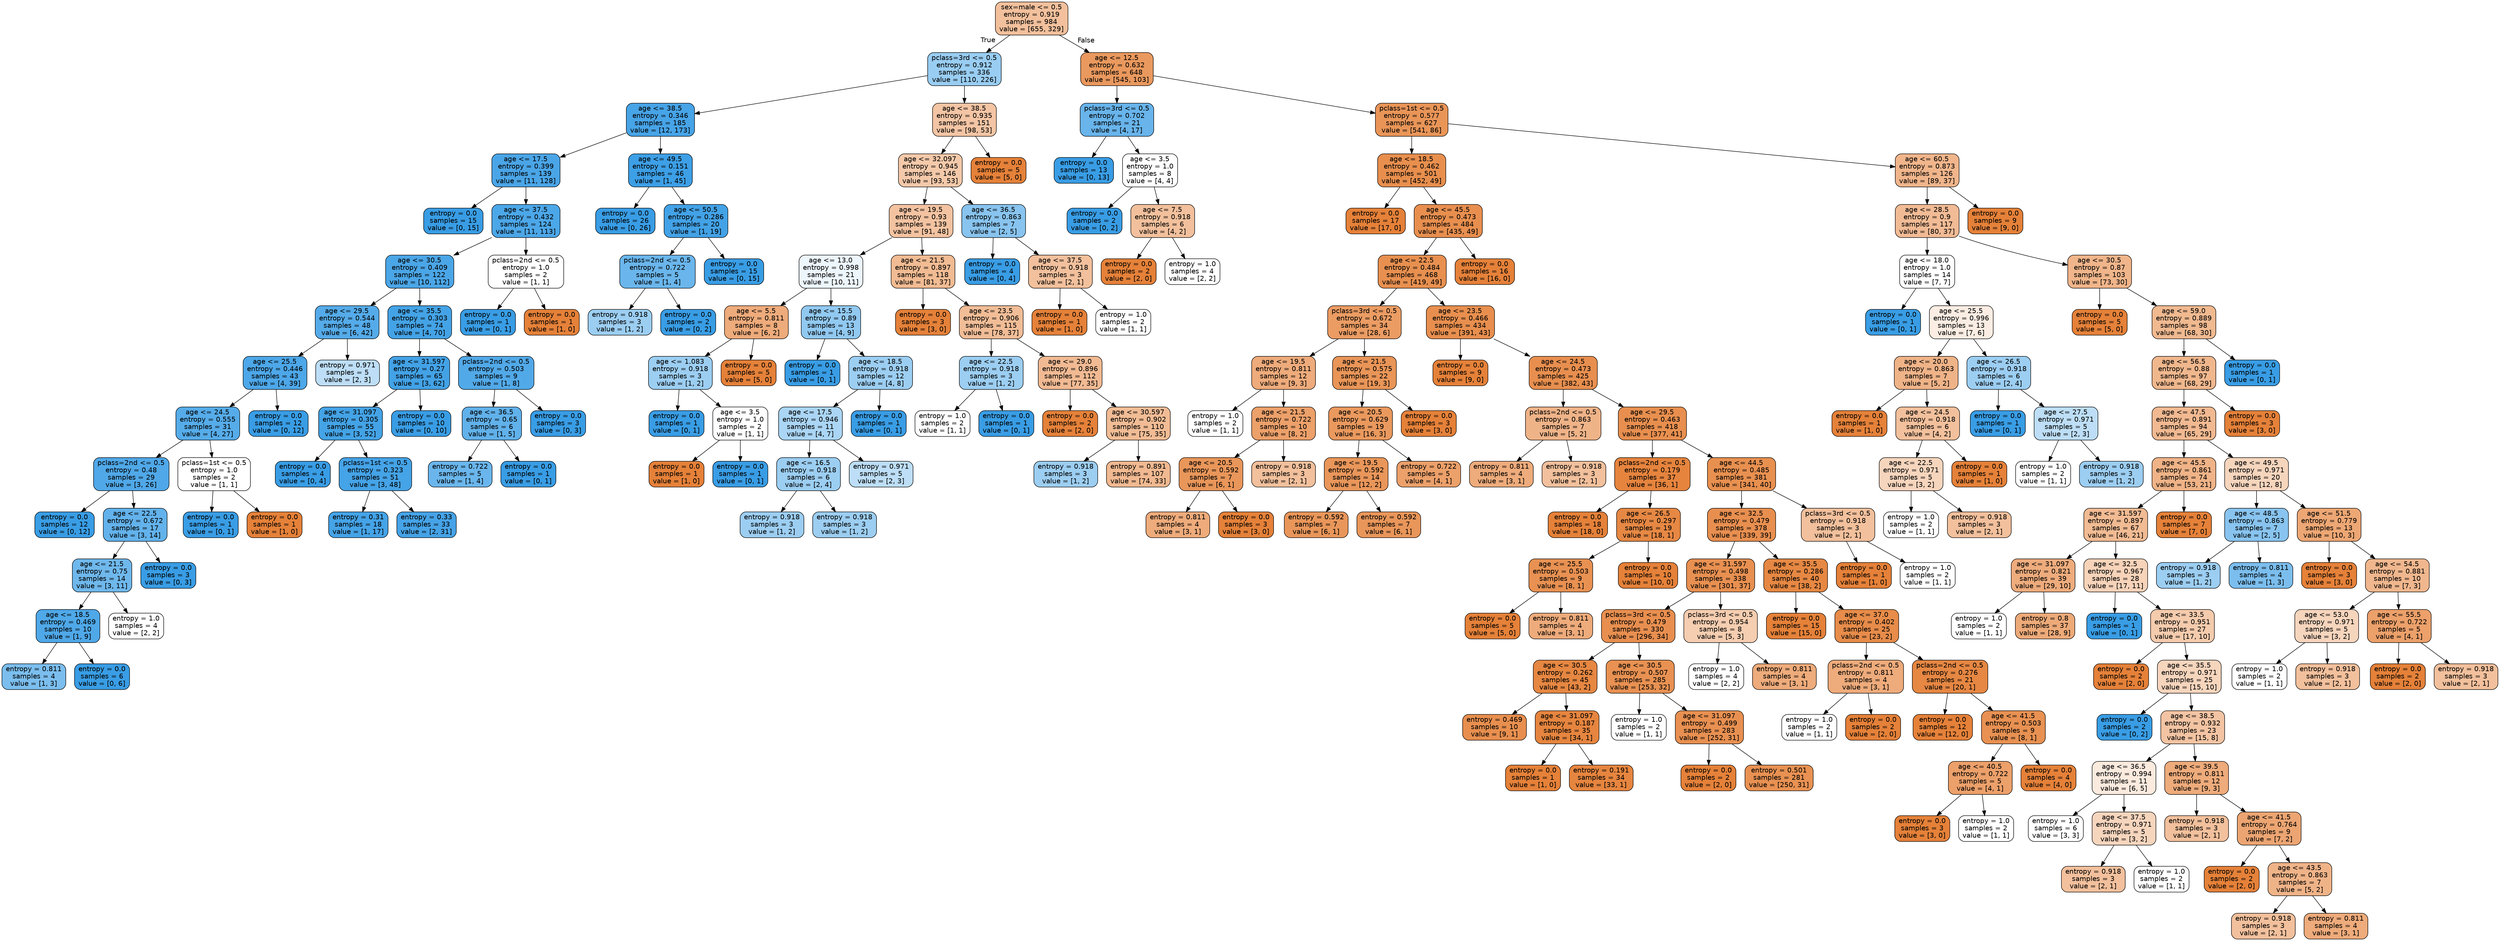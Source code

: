 digraph Tree {
node [shape=box, style="filled, rounded", color="black", fontname="helvetica"] ;
edge [fontname="helvetica"] ;
0 [label="sex=male <= 0.5\nentropy = 0.919\nsamples = 984\nvalue = [655, 329]", fillcolor="#f2c09c"] ;
1 [label="pclass=3rd <= 0.5\nentropy = 0.912\nsamples = 336\nvalue = [110, 226]", fillcolor="#99cdf2"] ;
0 -> 1 [labeldistance=2.5, labelangle=45, headlabel="True"] ;
2 [label="age <= 38.5\nentropy = 0.346\nsamples = 185\nvalue = [12, 173]", fillcolor="#47a4e7"] ;
1 -> 2 ;
3 [label="age <= 17.5\nentropy = 0.399\nsamples = 139\nvalue = [11, 128]", fillcolor="#4aa5e7"] ;
2 -> 3 ;
4 [label="entropy = 0.0\nsamples = 15\nvalue = [0, 15]", fillcolor="#399de5"] ;
3 -> 4 ;
5 [label="age <= 37.5\nentropy = 0.432\nsamples = 124\nvalue = [11, 113]", fillcolor="#4ca7e8"] ;
3 -> 5 ;
6 [label="age <= 30.5\nentropy = 0.409\nsamples = 122\nvalue = [10, 112]", fillcolor="#4ba6e7"] ;
5 -> 6 ;
7 [label="age <= 29.5\nentropy = 0.544\nsamples = 48\nvalue = [6, 42]", fillcolor="#55abe9"] ;
6 -> 7 ;
8 [label="age <= 25.5\nentropy = 0.446\nsamples = 43\nvalue = [4, 39]", fillcolor="#4da7e8"] ;
7 -> 8 ;
9 [label="age <= 24.5\nentropy = 0.555\nsamples = 31\nvalue = [4, 27]", fillcolor="#56ace9"] ;
8 -> 9 ;
10 [label="pclass=2nd <= 0.5\nentropy = 0.48\nsamples = 29\nvalue = [3, 26]", fillcolor="#50a8e8"] ;
9 -> 10 ;
11 [label="entropy = 0.0\nsamples = 12\nvalue = [0, 12]", fillcolor="#399de5"] ;
10 -> 11 ;
12 [label="age <= 22.5\nentropy = 0.672\nsamples = 17\nvalue = [3, 14]", fillcolor="#63b2eb"] ;
10 -> 12 ;
13 [label="age <= 21.5\nentropy = 0.75\nsamples = 14\nvalue = [3, 11]", fillcolor="#6fb8ec"] ;
12 -> 13 ;
14 [label="age <= 18.5\nentropy = 0.469\nsamples = 10\nvalue = [1, 9]", fillcolor="#4fa8e8"] ;
13 -> 14 ;
15 [label="entropy = 0.811\nsamples = 4\nvalue = [1, 3]", fillcolor="#7bbeee"] ;
14 -> 15 ;
16 [label="entropy = 0.0\nsamples = 6\nvalue = [0, 6]", fillcolor="#399de5"] ;
14 -> 16 ;
17 [label="entropy = 1.0\nsamples = 4\nvalue = [2, 2]", fillcolor="#ffffff"] ;
13 -> 17 ;
18 [label="entropy = 0.0\nsamples = 3\nvalue = [0, 3]", fillcolor="#399de5"] ;
12 -> 18 ;
19 [label="pclass=1st <= 0.5\nentropy = 1.0\nsamples = 2\nvalue = [1, 1]", fillcolor="#ffffff"] ;
9 -> 19 ;
20 [label="entropy = 0.0\nsamples = 1\nvalue = [0, 1]", fillcolor="#399de5"] ;
19 -> 20 ;
21 [label="entropy = 0.0\nsamples = 1\nvalue = [1, 0]", fillcolor="#e58139"] ;
19 -> 21 ;
22 [label="entropy = 0.0\nsamples = 12\nvalue = [0, 12]", fillcolor="#399de5"] ;
8 -> 22 ;
23 [label="entropy = 0.971\nsamples = 5\nvalue = [2, 3]", fillcolor="#bddef6"] ;
7 -> 23 ;
24 [label="age <= 35.5\nentropy = 0.303\nsamples = 74\nvalue = [4, 70]", fillcolor="#44a3e6"] ;
6 -> 24 ;
25 [label="age <= 31.597\nentropy = 0.27\nsamples = 65\nvalue = [3, 62]", fillcolor="#43a2e6"] ;
24 -> 25 ;
26 [label="age <= 31.097\nentropy = 0.305\nsamples = 55\nvalue = [3, 52]", fillcolor="#44a3e6"] ;
25 -> 26 ;
27 [label="entropy = 0.0\nsamples = 4\nvalue = [0, 4]", fillcolor="#399de5"] ;
26 -> 27 ;
28 [label="pclass=1st <= 0.5\nentropy = 0.323\nsamples = 51\nvalue = [3, 48]", fillcolor="#45a3e7"] ;
26 -> 28 ;
29 [label="entropy = 0.31\nsamples = 18\nvalue = [1, 17]", fillcolor="#45a3e7"] ;
28 -> 29 ;
30 [label="entropy = 0.33\nsamples = 33\nvalue = [2, 31]", fillcolor="#46a3e7"] ;
28 -> 30 ;
31 [label="entropy = 0.0\nsamples = 10\nvalue = [0, 10]", fillcolor="#399de5"] ;
25 -> 31 ;
32 [label="pclass=2nd <= 0.5\nentropy = 0.503\nsamples = 9\nvalue = [1, 8]", fillcolor="#52a9e8"] ;
24 -> 32 ;
33 [label="age <= 36.5\nentropy = 0.65\nsamples = 6\nvalue = [1, 5]", fillcolor="#61b1ea"] ;
32 -> 33 ;
34 [label="entropy = 0.722\nsamples = 5\nvalue = [1, 4]", fillcolor="#6ab6ec"] ;
33 -> 34 ;
35 [label="entropy = 0.0\nsamples = 1\nvalue = [0, 1]", fillcolor="#399de5"] ;
33 -> 35 ;
36 [label="entropy = 0.0\nsamples = 3\nvalue = [0, 3]", fillcolor="#399de5"] ;
32 -> 36 ;
37 [label="pclass=2nd <= 0.5\nentropy = 1.0\nsamples = 2\nvalue = [1, 1]", fillcolor="#ffffff"] ;
5 -> 37 ;
38 [label="entropy = 0.0\nsamples = 1\nvalue = [0, 1]", fillcolor="#399de5"] ;
37 -> 38 ;
39 [label="entropy = 0.0\nsamples = 1\nvalue = [1, 0]", fillcolor="#e58139"] ;
37 -> 39 ;
40 [label="age <= 49.5\nentropy = 0.151\nsamples = 46\nvalue = [1, 45]", fillcolor="#3d9fe6"] ;
2 -> 40 ;
41 [label="entropy = 0.0\nsamples = 26\nvalue = [0, 26]", fillcolor="#399de5"] ;
40 -> 41 ;
42 [label="age <= 50.5\nentropy = 0.286\nsamples = 20\nvalue = [1, 19]", fillcolor="#43a2e6"] ;
40 -> 42 ;
43 [label="pclass=2nd <= 0.5\nentropy = 0.722\nsamples = 5\nvalue = [1, 4]", fillcolor="#6ab6ec"] ;
42 -> 43 ;
44 [label="entropy = 0.918\nsamples = 3\nvalue = [1, 2]", fillcolor="#9ccef2"] ;
43 -> 44 ;
45 [label="entropy = 0.0\nsamples = 2\nvalue = [0, 2]", fillcolor="#399de5"] ;
43 -> 45 ;
46 [label="entropy = 0.0\nsamples = 15\nvalue = [0, 15]", fillcolor="#399de5"] ;
42 -> 46 ;
47 [label="age <= 38.5\nentropy = 0.935\nsamples = 151\nvalue = [98, 53]", fillcolor="#f3c5a4"] ;
1 -> 47 ;
48 [label="age <= 32.097\nentropy = 0.945\nsamples = 146\nvalue = [93, 53]", fillcolor="#f4c9aa"] ;
47 -> 48 ;
49 [label="age <= 19.5\nentropy = 0.93\nsamples = 139\nvalue = [91, 48]", fillcolor="#f3c3a1"] ;
48 -> 49 ;
50 [label="age <= 13.0\nentropy = 0.998\nsamples = 21\nvalue = [10, 11]", fillcolor="#edf6fd"] ;
49 -> 50 ;
51 [label="age <= 5.5\nentropy = 0.811\nsamples = 8\nvalue = [6, 2]", fillcolor="#eeab7b"] ;
50 -> 51 ;
52 [label="age <= 1.083\nentropy = 0.918\nsamples = 3\nvalue = [1, 2]", fillcolor="#9ccef2"] ;
51 -> 52 ;
53 [label="entropy = 0.0\nsamples = 1\nvalue = [0, 1]", fillcolor="#399de5"] ;
52 -> 53 ;
54 [label="age <= 3.5\nentropy = 1.0\nsamples = 2\nvalue = [1, 1]", fillcolor="#ffffff"] ;
52 -> 54 ;
55 [label="entropy = 0.0\nsamples = 1\nvalue = [1, 0]", fillcolor="#e58139"] ;
54 -> 55 ;
56 [label="entropy = 0.0\nsamples = 1\nvalue = [0, 1]", fillcolor="#399de5"] ;
54 -> 56 ;
57 [label="entropy = 0.0\nsamples = 5\nvalue = [5, 0]", fillcolor="#e58139"] ;
51 -> 57 ;
58 [label="age <= 15.5\nentropy = 0.89\nsamples = 13\nvalue = [4, 9]", fillcolor="#91c9f1"] ;
50 -> 58 ;
59 [label="entropy = 0.0\nsamples = 1\nvalue = [0, 1]", fillcolor="#399de5"] ;
58 -> 59 ;
60 [label="age <= 18.5\nentropy = 0.918\nsamples = 12\nvalue = [4, 8]", fillcolor="#9ccef2"] ;
58 -> 60 ;
61 [label="age <= 17.5\nentropy = 0.946\nsamples = 11\nvalue = [4, 7]", fillcolor="#aad5f4"] ;
60 -> 61 ;
62 [label="age <= 16.5\nentropy = 0.918\nsamples = 6\nvalue = [2, 4]", fillcolor="#9ccef2"] ;
61 -> 62 ;
63 [label="entropy = 0.918\nsamples = 3\nvalue = [1, 2]", fillcolor="#9ccef2"] ;
62 -> 63 ;
64 [label="entropy = 0.918\nsamples = 3\nvalue = [1, 2]", fillcolor="#9ccef2"] ;
62 -> 64 ;
65 [label="entropy = 0.971\nsamples = 5\nvalue = [2, 3]", fillcolor="#bddef6"] ;
61 -> 65 ;
66 [label="entropy = 0.0\nsamples = 1\nvalue = [0, 1]", fillcolor="#399de5"] ;
60 -> 66 ;
67 [label="age <= 21.5\nentropy = 0.897\nsamples = 118\nvalue = [81, 37]", fillcolor="#f1bb93"] ;
49 -> 67 ;
68 [label="entropy = 0.0\nsamples = 3\nvalue = [3, 0]", fillcolor="#e58139"] ;
67 -> 68 ;
69 [label="age <= 23.5\nentropy = 0.906\nsamples = 115\nvalue = [78, 37]", fillcolor="#f1bd97"] ;
67 -> 69 ;
70 [label="age <= 22.5\nentropy = 0.918\nsamples = 3\nvalue = [1, 2]", fillcolor="#9ccef2"] ;
69 -> 70 ;
71 [label="entropy = 1.0\nsamples = 2\nvalue = [1, 1]", fillcolor="#ffffff"] ;
70 -> 71 ;
72 [label="entropy = 0.0\nsamples = 1\nvalue = [0, 1]", fillcolor="#399de5"] ;
70 -> 72 ;
73 [label="age <= 29.0\nentropy = 0.896\nsamples = 112\nvalue = [77, 35]", fillcolor="#f1ba93"] ;
69 -> 73 ;
74 [label="entropy = 0.0\nsamples = 2\nvalue = [2, 0]", fillcolor="#e58139"] ;
73 -> 74 ;
75 [label="age <= 30.597\nentropy = 0.902\nsamples = 110\nvalue = [75, 35]", fillcolor="#f1bc95"] ;
73 -> 75 ;
76 [label="entropy = 0.918\nsamples = 3\nvalue = [1, 2]", fillcolor="#9ccef2"] ;
75 -> 76 ;
77 [label="entropy = 0.891\nsamples = 107\nvalue = [74, 33]", fillcolor="#f1b991"] ;
75 -> 77 ;
78 [label="age <= 36.5\nentropy = 0.863\nsamples = 7\nvalue = [2, 5]", fillcolor="#88c4ef"] ;
48 -> 78 ;
79 [label="entropy = 0.0\nsamples = 4\nvalue = [0, 4]", fillcolor="#399de5"] ;
78 -> 79 ;
80 [label="age <= 37.5\nentropy = 0.918\nsamples = 3\nvalue = [2, 1]", fillcolor="#f2c09c"] ;
78 -> 80 ;
81 [label="entropy = 0.0\nsamples = 1\nvalue = [1, 0]", fillcolor="#e58139"] ;
80 -> 81 ;
82 [label="entropy = 1.0\nsamples = 2\nvalue = [1, 1]", fillcolor="#ffffff"] ;
80 -> 82 ;
83 [label="entropy = 0.0\nsamples = 5\nvalue = [5, 0]", fillcolor="#e58139"] ;
47 -> 83 ;
84 [label="age <= 12.5\nentropy = 0.632\nsamples = 648\nvalue = [545, 103]", fillcolor="#ea995e"] ;
0 -> 84 [labeldistance=2.5, labelangle=-45, headlabel="False"] ;
85 [label="pclass=3rd <= 0.5\nentropy = 0.702\nsamples = 21\nvalue = [4, 17]", fillcolor="#68b4eb"] ;
84 -> 85 ;
86 [label="entropy = 0.0\nsamples = 13\nvalue = [0, 13]", fillcolor="#399de5"] ;
85 -> 86 ;
87 [label="age <= 3.5\nentropy = 1.0\nsamples = 8\nvalue = [4, 4]", fillcolor="#ffffff"] ;
85 -> 87 ;
88 [label="entropy = 0.0\nsamples = 2\nvalue = [0, 2]", fillcolor="#399de5"] ;
87 -> 88 ;
89 [label="age <= 7.5\nentropy = 0.918\nsamples = 6\nvalue = [4, 2]", fillcolor="#f2c09c"] ;
87 -> 89 ;
90 [label="entropy = 0.0\nsamples = 2\nvalue = [2, 0]", fillcolor="#e58139"] ;
89 -> 90 ;
91 [label="entropy = 1.0\nsamples = 4\nvalue = [2, 2]", fillcolor="#ffffff"] ;
89 -> 91 ;
92 [label="pclass=1st <= 0.5\nentropy = 0.577\nsamples = 627\nvalue = [541, 86]", fillcolor="#e99558"] ;
84 -> 92 ;
93 [label="age <= 18.5\nentropy = 0.462\nsamples = 501\nvalue = [452, 49]", fillcolor="#e88f4e"] ;
92 -> 93 ;
94 [label="entropy = 0.0\nsamples = 17\nvalue = [17, 0]", fillcolor="#e58139"] ;
93 -> 94 ;
95 [label="age <= 45.5\nentropy = 0.473\nsamples = 484\nvalue = [435, 49]", fillcolor="#e88f4f"] ;
93 -> 95 ;
96 [label="age <= 22.5\nentropy = 0.484\nsamples = 468\nvalue = [419, 49]", fillcolor="#e89050"] ;
95 -> 96 ;
97 [label="pclass=3rd <= 0.5\nentropy = 0.672\nsamples = 34\nvalue = [28, 6]", fillcolor="#eb9c63"] ;
96 -> 97 ;
98 [label="age <= 19.5\nentropy = 0.811\nsamples = 12\nvalue = [9, 3]", fillcolor="#eeab7b"] ;
97 -> 98 ;
99 [label="entropy = 1.0\nsamples = 2\nvalue = [1, 1]", fillcolor="#ffffff"] ;
98 -> 99 ;
100 [label="age <= 21.5\nentropy = 0.722\nsamples = 10\nvalue = [8, 2]", fillcolor="#eca06a"] ;
98 -> 100 ;
101 [label="age <= 20.5\nentropy = 0.592\nsamples = 7\nvalue = [6, 1]", fillcolor="#e9965a"] ;
100 -> 101 ;
102 [label="entropy = 0.811\nsamples = 4\nvalue = [3, 1]", fillcolor="#eeab7b"] ;
101 -> 102 ;
103 [label="entropy = 0.0\nsamples = 3\nvalue = [3, 0]", fillcolor="#e58139"] ;
101 -> 103 ;
104 [label="entropy = 0.918\nsamples = 3\nvalue = [2, 1]", fillcolor="#f2c09c"] ;
100 -> 104 ;
105 [label="age <= 21.5\nentropy = 0.575\nsamples = 22\nvalue = [19, 3]", fillcolor="#e99558"] ;
97 -> 105 ;
106 [label="age <= 20.5\nentropy = 0.629\nsamples = 19\nvalue = [16, 3]", fillcolor="#ea995e"] ;
105 -> 106 ;
107 [label="age <= 19.5\nentropy = 0.592\nsamples = 14\nvalue = [12, 2]", fillcolor="#e9965a"] ;
106 -> 107 ;
108 [label="entropy = 0.592\nsamples = 7\nvalue = [6, 1]", fillcolor="#e9965a"] ;
107 -> 108 ;
109 [label="entropy = 0.592\nsamples = 7\nvalue = [6, 1]", fillcolor="#e9965a"] ;
107 -> 109 ;
110 [label="entropy = 0.722\nsamples = 5\nvalue = [4, 1]", fillcolor="#eca06a"] ;
106 -> 110 ;
111 [label="entropy = 0.0\nsamples = 3\nvalue = [3, 0]", fillcolor="#e58139"] ;
105 -> 111 ;
112 [label="age <= 23.5\nentropy = 0.466\nsamples = 434\nvalue = [391, 43]", fillcolor="#e88f4f"] ;
96 -> 112 ;
113 [label="entropy = 0.0\nsamples = 9\nvalue = [9, 0]", fillcolor="#e58139"] ;
112 -> 113 ;
114 [label="age <= 24.5\nentropy = 0.473\nsamples = 425\nvalue = [382, 43]", fillcolor="#e88f4f"] ;
112 -> 114 ;
115 [label="pclass=2nd <= 0.5\nentropy = 0.863\nsamples = 7\nvalue = [5, 2]", fillcolor="#efb388"] ;
114 -> 115 ;
116 [label="entropy = 0.811\nsamples = 4\nvalue = [3, 1]", fillcolor="#eeab7b"] ;
115 -> 116 ;
117 [label="entropy = 0.918\nsamples = 3\nvalue = [2, 1]", fillcolor="#f2c09c"] ;
115 -> 117 ;
118 [label="age <= 29.5\nentropy = 0.463\nsamples = 418\nvalue = [377, 41]", fillcolor="#e88f4f"] ;
114 -> 118 ;
119 [label="pclass=2nd <= 0.5\nentropy = 0.179\nsamples = 37\nvalue = [36, 1]", fillcolor="#e6843e"] ;
118 -> 119 ;
120 [label="entropy = 0.0\nsamples = 18\nvalue = [18, 0]", fillcolor="#e58139"] ;
119 -> 120 ;
121 [label="age <= 26.5\nentropy = 0.297\nsamples = 19\nvalue = [18, 1]", fillcolor="#e68844"] ;
119 -> 121 ;
122 [label="age <= 25.5\nentropy = 0.503\nsamples = 9\nvalue = [8, 1]", fillcolor="#e89152"] ;
121 -> 122 ;
123 [label="entropy = 0.0\nsamples = 5\nvalue = [5, 0]", fillcolor="#e58139"] ;
122 -> 123 ;
124 [label="entropy = 0.811\nsamples = 4\nvalue = [3, 1]", fillcolor="#eeab7b"] ;
122 -> 124 ;
125 [label="entropy = 0.0\nsamples = 10\nvalue = [10, 0]", fillcolor="#e58139"] ;
121 -> 125 ;
126 [label="age <= 44.5\nentropy = 0.485\nsamples = 381\nvalue = [341, 40]", fillcolor="#e89050"] ;
118 -> 126 ;
127 [label="age <= 32.5\nentropy = 0.479\nsamples = 378\nvalue = [339, 39]", fillcolor="#e88f50"] ;
126 -> 127 ;
128 [label="age <= 31.597\nentropy = 0.498\nsamples = 338\nvalue = [301, 37]", fillcolor="#e89051"] ;
127 -> 128 ;
129 [label="pclass=3rd <= 0.5\nentropy = 0.479\nsamples = 330\nvalue = [296, 34]", fillcolor="#e88f50"] ;
128 -> 129 ;
130 [label="age <= 30.5\nentropy = 0.262\nsamples = 45\nvalue = [43, 2]", fillcolor="#e68742"] ;
129 -> 130 ;
131 [label="entropy = 0.469\nsamples = 10\nvalue = [9, 1]", fillcolor="#e88f4f"] ;
130 -> 131 ;
132 [label="age <= 31.097\nentropy = 0.187\nsamples = 35\nvalue = [34, 1]", fillcolor="#e6853f"] ;
130 -> 132 ;
133 [label="entropy = 0.0\nsamples = 1\nvalue = [1, 0]", fillcolor="#e58139"] ;
132 -> 133 ;
134 [label="entropy = 0.191\nsamples = 34\nvalue = [33, 1]", fillcolor="#e6853f"] ;
132 -> 134 ;
135 [label="age <= 30.5\nentropy = 0.507\nsamples = 285\nvalue = [253, 32]", fillcolor="#e89152"] ;
129 -> 135 ;
136 [label="entropy = 1.0\nsamples = 2\nvalue = [1, 1]", fillcolor="#ffffff"] ;
135 -> 136 ;
137 [label="age <= 31.097\nentropy = 0.499\nsamples = 283\nvalue = [252, 31]", fillcolor="#e89051"] ;
135 -> 137 ;
138 [label="entropy = 0.0\nsamples = 2\nvalue = [2, 0]", fillcolor="#e58139"] ;
137 -> 138 ;
139 [label="entropy = 0.501\nsamples = 281\nvalue = [250, 31]", fillcolor="#e89152"] ;
137 -> 139 ;
140 [label="pclass=3rd <= 0.5\nentropy = 0.954\nsamples = 8\nvalue = [5, 3]", fillcolor="#f5cdb0"] ;
128 -> 140 ;
141 [label="entropy = 1.0\nsamples = 4\nvalue = [2, 2]", fillcolor="#ffffff"] ;
140 -> 141 ;
142 [label="entropy = 0.811\nsamples = 4\nvalue = [3, 1]", fillcolor="#eeab7b"] ;
140 -> 142 ;
143 [label="age <= 35.5\nentropy = 0.286\nsamples = 40\nvalue = [38, 2]", fillcolor="#e68843"] ;
127 -> 143 ;
144 [label="entropy = 0.0\nsamples = 15\nvalue = [15, 0]", fillcolor="#e58139"] ;
143 -> 144 ;
145 [label="age <= 37.0\nentropy = 0.402\nsamples = 25\nvalue = [23, 2]", fillcolor="#e78c4a"] ;
143 -> 145 ;
146 [label="pclass=2nd <= 0.5\nentropy = 0.811\nsamples = 4\nvalue = [3, 1]", fillcolor="#eeab7b"] ;
145 -> 146 ;
147 [label="entropy = 1.0\nsamples = 2\nvalue = [1, 1]", fillcolor="#ffffff"] ;
146 -> 147 ;
148 [label="entropy = 0.0\nsamples = 2\nvalue = [2, 0]", fillcolor="#e58139"] ;
146 -> 148 ;
149 [label="pclass=2nd <= 0.5\nentropy = 0.276\nsamples = 21\nvalue = [20, 1]", fillcolor="#e68743"] ;
145 -> 149 ;
150 [label="entropy = 0.0\nsamples = 12\nvalue = [12, 0]", fillcolor="#e58139"] ;
149 -> 150 ;
151 [label="age <= 41.5\nentropy = 0.503\nsamples = 9\nvalue = [8, 1]", fillcolor="#e89152"] ;
149 -> 151 ;
152 [label="age <= 40.5\nentropy = 0.722\nsamples = 5\nvalue = [4, 1]", fillcolor="#eca06a"] ;
151 -> 152 ;
153 [label="entropy = 0.0\nsamples = 3\nvalue = [3, 0]", fillcolor="#e58139"] ;
152 -> 153 ;
154 [label="entropy = 1.0\nsamples = 2\nvalue = [1, 1]", fillcolor="#ffffff"] ;
152 -> 154 ;
155 [label="entropy = 0.0\nsamples = 4\nvalue = [4, 0]", fillcolor="#e58139"] ;
151 -> 155 ;
156 [label="pclass=3rd <= 0.5\nentropy = 0.918\nsamples = 3\nvalue = [2, 1]", fillcolor="#f2c09c"] ;
126 -> 156 ;
157 [label="entropy = 0.0\nsamples = 1\nvalue = [1, 0]", fillcolor="#e58139"] ;
156 -> 157 ;
158 [label="entropy = 1.0\nsamples = 2\nvalue = [1, 1]", fillcolor="#ffffff"] ;
156 -> 158 ;
159 [label="entropy = 0.0\nsamples = 16\nvalue = [16, 0]", fillcolor="#e58139"] ;
95 -> 159 ;
160 [label="age <= 60.5\nentropy = 0.873\nsamples = 126\nvalue = [89, 37]", fillcolor="#f0b58b"] ;
92 -> 160 ;
161 [label="age <= 28.5\nentropy = 0.9\nsamples = 117\nvalue = [80, 37]", fillcolor="#f1bb95"] ;
160 -> 161 ;
162 [label="age <= 18.0\nentropy = 1.0\nsamples = 14\nvalue = [7, 7]", fillcolor="#ffffff"] ;
161 -> 162 ;
163 [label="entropy = 0.0\nsamples = 1\nvalue = [0, 1]", fillcolor="#399de5"] ;
162 -> 163 ;
164 [label="age <= 25.5\nentropy = 0.996\nsamples = 13\nvalue = [7, 6]", fillcolor="#fbede3"] ;
162 -> 164 ;
165 [label="age <= 20.0\nentropy = 0.863\nsamples = 7\nvalue = [5, 2]", fillcolor="#efb388"] ;
164 -> 165 ;
166 [label="entropy = 0.0\nsamples = 1\nvalue = [1, 0]", fillcolor="#e58139"] ;
165 -> 166 ;
167 [label="age <= 24.5\nentropy = 0.918\nsamples = 6\nvalue = [4, 2]", fillcolor="#f2c09c"] ;
165 -> 167 ;
168 [label="age <= 22.5\nentropy = 0.971\nsamples = 5\nvalue = [3, 2]", fillcolor="#f6d5bd"] ;
167 -> 168 ;
169 [label="entropy = 1.0\nsamples = 2\nvalue = [1, 1]", fillcolor="#ffffff"] ;
168 -> 169 ;
170 [label="entropy = 0.918\nsamples = 3\nvalue = [2, 1]", fillcolor="#f2c09c"] ;
168 -> 170 ;
171 [label="entropy = 0.0\nsamples = 1\nvalue = [1, 0]", fillcolor="#e58139"] ;
167 -> 171 ;
172 [label="age <= 26.5\nentropy = 0.918\nsamples = 6\nvalue = [2, 4]", fillcolor="#9ccef2"] ;
164 -> 172 ;
173 [label="entropy = 0.0\nsamples = 1\nvalue = [0, 1]", fillcolor="#399de5"] ;
172 -> 173 ;
174 [label="age <= 27.5\nentropy = 0.971\nsamples = 5\nvalue = [2, 3]", fillcolor="#bddef6"] ;
172 -> 174 ;
175 [label="entropy = 1.0\nsamples = 2\nvalue = [1, 1]", fillcolor="#ffffff"] ;
174 -> 175 ;
176 [label="entropy = 0.918\nsamples = 3\nvalue = [1, 2]", fillcolor="#9ccef2"] ;
174 -> 176 ;
177 [label="age <= 30.5\nentropy = 0.87\nsamples = 103\nvalue = [73, 30]", fillcolor="#f0b58a"] ;
161 -> 177 ;
178 [label="entropy = 0.0\nsamples = 5\nvalue = [5, 0]", fillcolor="#e58139"] ;
177 -> 178 ;
179 [label="age <= 59.0\nentropy = 0.889\nsamples = 98\nvalue = [68, 30]", fillcolor="#f0b990"] ;
177 -> 179 ;
180 [label="age <= 56.5\nentropy = 0.88\nsamples = 97\nvalue = [68, 29]", fillcolor="#f0b78d"] ;
179 -> 180 ;
181 [label="age <= 47.5\nentropy = 0.891\nsamples = 94\nvalue = [65, 29]", fillcolor="#f1b991"] ;
180 -> 181 ;
182 [label="age <= 45.5\nentropy = 0.861\nsamples = 74\nvalue = [53, 21]", fillcolor="#efb387"] ;
181 -> 182 ;
183 [label="age <= 31.597\nentropy = 0.897\nsamples = 67\nvalue = [46, 21]", fillcolor="#f1bb93"] ;
182 -> 183 ;
184 [label="age <= 31.097\nentropy = 0.821\nsamples = 39\nvalue = [29, 10]", fillcolor="#eeac7d"] ;
183 -> 184 ;
185 [label="entropy = 1.0\nsamples = 2\nvalue = [1, 1]", fillcolor="#ffffff"] ;
184 -> 185 ;
186 [label="entropy = 0.8\nsamples = 37\nvalue = [28, 9]", fillcolor="#edaa79"] ;
184 -> 186 ;
187 [label="age <= 32.5\nentropy = 0.967\nsamples = 28\nvalue = [17, 11]", fillcolor="#f6d3b9"] ;
183 -> 187 ;
188 [label="entropy = 0.0\nsamples = 1\nvalue = [0, 1]", fillcolor="#399de5"] ;
187 -> 188 ;
189 [label="age <= 33.5\nentropy = 0.951\nsamples = 27\nvalue = [17, 10]", fillcolor="#f4cbad"] ;
187 -> 189 ;
190 [label="entropy = 0.0\nsamples = 2\nvalue = [2, 0]", fillcolor="#e58139"] ;
189 -> 190 ;
191 [label="age <= 35.5\nentropy = 0.971\nsamples = 25\nvalue = [15, 10]", fillcolor="#f6d5bd"] ;
189 -> 191 ;
192 [label="entropy = 0.0\nsamples = 2\nvalue = [0, 2]", fillcolor="#399de5"] ;
191 -> 192 ;
193 [label="age <= 38.5\nentropy = 0.932\nsamples = 23\nvalue = [15, 8]", fillcolor="#f3c4a3"] ;
191 -> 193 ;
194 [label="age <= 36.5\nentropy = 0.994\nsamples = 11\nvalue = [6, 5]", fillcolor="#fbeade"] ;
193 -> 194 ;
195 [label="entropy = 1.0\nsamples = 6\nvalue = [3, 3]", fillcolor="#ffffff"] ;
194 -> 195 ;
196 [label="age <= 37.5\nentropy = 0.971\nsamples = 5\nvalue = [3, 2]", fillcolor="#f6d5bd"] ;
194 -> 196 ;
197 [label="entropy = 0.918\nsamples = 3\nvalue = [2, 1]", fillcolor="#f2c09c"] ;
196 -> 197 ;
198 [label="entropy = 1.0\nsamples = 2\nvalue = [1, 1]", fillcolor="#ffffff"] ;
196 -> 198 ;
199 [label="age <= 39.5\nentropy = 0.811\nsamples = 12\nvalue = [9, 3]", fillcolor="#eeab7b"] ;
193 -> 199 ;
200 [label="entropy = 0.918\nsamples = 3\nvalue = [2, 1]", fillcolor="#f2c09c"] ;
199 -> 200 ;
201 [label="age <= 41.5\nentropy = 0.764\nsamples = 9\nvalue = [7, 2]", fillcolor="#eca572"] ;
199 -> 201 ;
202 [label="entropy = 0.0\nsamples = 2\nvalue = [2, 0]", fillcolor="#e58139"] ;
201 -> 202 ;
203 [label="age <= 43.5\nentropy = 0.863\nsamples = 7\nvalue = [5, 2]", fillcolor="#efb388"] ;
201 -> 203 ;
204 [label="entropy = 0.918\nsamples = 3\nvalue = [2, 1]", fillcolor="#f2c09c"] ;
203 -> 204 ;
205 [label="entropy = 0.811\nsamples = 4\nvalue = [3, 1]", fillcolor="#eeab7b"] ;
203 -> 205 ;
206 [label="entropy = 0.0\nsamples = 7\nvalue = [7, 0]", fillcolor="#e58139"] ;
182 -> 206 ;
207 [label="age <= 49.5\nentropy = 0.971\nsamples = 20\nvalue = [12, 8]", fillcolor="#f6d5bd"] ;
181 -> 207 ;
208 [label="age <= 48.5\nentropy = 0.863\nsamples = 7\nvalue = [2, 5]", fillcolor="#88c4ef"] ;
207 -> 208 ;
209 [label="entropy = 0.918\nsamples = 3\nvalue = [1, 2]", fillcolor="#9ccef2"] ;
208 -> 209 ;
210 [label="entropy = 0.811\nsamples = 4\nvalue = [1, 3]", fillcolor="#7bbeee"] ;
208 -> 210 ;
211 [label="age <= 51.5\nentropy = 0.779\nsamples = 13\nvalue = [10, 3]", fillcolor="#eda774"] ;
207 -> 211 ;
212 [label="entropy = 0.0\nsamples = 3\nvalue = [3, 0]", fillcolor="#e58139"] ;
211 -> 212 ;
213 [label="age <= 54.5\nentropy = 0.881\nsamples = 10\nvalue = [7, 3]", fillcolor="#f0b78e"] ;
211 -> 213 ;
214 [label="age <= 53.0\nentropy = 0.971\nsamples = 5\nvalue = [3, 2]", fillcolor="#f6d5bd"] ;
213 -> 214 ;
215 [label="entropy = 1.0\nsamples = 2\nvalue = [1, 1]", fillcolor="#ffffff"] ;
214 -> 215 ;
216 [label="entropy = 0.918\nsamples = 3\nvalue = [2, 1]", fillcolor="#f2c09c"] ;
214 -> 216 ;
217 [label="age <= 55.5\nentropy = 0.722\nsamples = 5\nvalue = [4, 1]", fillcolor="#eca06a"] ;
213 -> 217 ;
218 [label="entropy = 0.0\nsamples = 2\nvalue = [2, 0]", fillcolor="#e58139"] ;
217 -> 218 ;
219 [label="entropy = 0.918\nsamples = 3\nvalue = [2, 1]", fillcolor="#f2c09c"] ;
217 -> 219 ;
220 [label="entropy = 0.0\nsamples = 3\nvalue = [3, 0]", fillcolor="#e58139"] ;
180 -> 220 ;
221 [label="entropy = 0.0\nsamples = 1\nvalue = [0, 1]", fillcolor="#399de5"] ;
179 -> 221 ;
222 [label="entropy = 0.0\nsamples = 9\nvalue = [9, 0]", fillcolor="#e58139"] ;
160 -> 222 ;
}